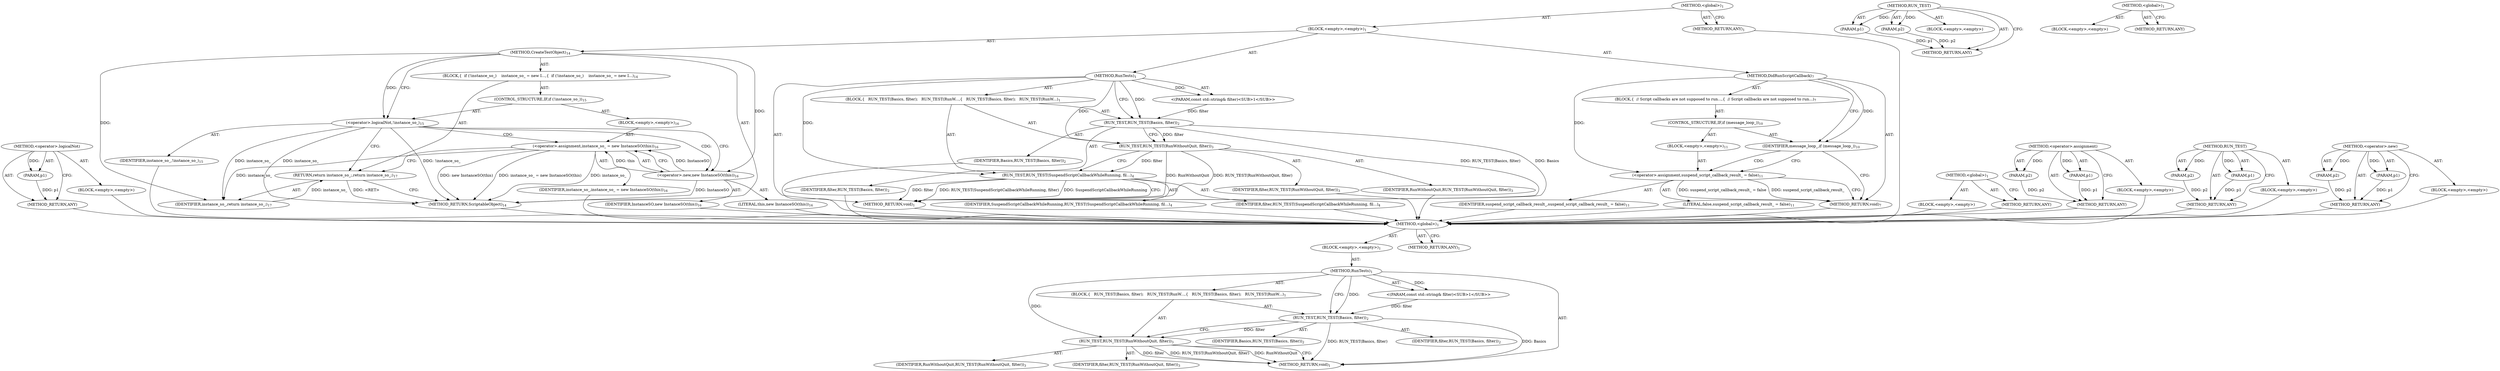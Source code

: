 digraph "&lt;operator&gt;.new" {
vulnerable_6 [label=<(METHOD,&lt;global&gt;)<SUB>1</SUB>>];
vulnerable_7 [label=<(BLOCK,&lt;empty&gt;,&lt;empty&gt;)<SUB>1</SUB>>];
vulnerable_8 [label=<(METHOD,RunTests)<SUB>1</SUB>>];
vulnerable_9 [label="<(PARAM,const std::string&amp; filter)<SUB>1</SUB>>"];
vulnerable_10 [label=<(BLOCK,{
   RUN_TEST(Basics, filter);
   RUN_TEST(RunW...,{
   RUN_TEST(Basics, filter);
   RUN_TEST(RunW...)<SUB>1</SUB>>];
vulnerable_11 [label=<(RUN_TEST,RUN_TEST(Basics, filter))<SUB>2</SUB>>];
vulnerable_12 [label=<(IDENTIFIER,Basics,RUN_TEST(Basics, filter))<SUB>2</SUB>>];
vulnerable_13 [label=<(IDENTIFIER,filter,RUN_TEST(Basics, filter))<SUB>2</SUB>>];
vulnerable_14 [label=<(RUN_TEST,RUN_TEST(RunWithoutQuit, filter))<SUB>3</SUB>>];
vulnerable_15 [label=<(IDENTIFIER,RunWithoutQuit,RUN_TEST(RunWithoutQuit, filter))<SUB>3</SUB>>];
vulnerable_16 [label=<(IDENTIFIER,filter,RUN_TEST(RunWithoutQuit, filter))<SUB>3</SUB>>];
vulnerable_17 [label=<(METHOD_RETURN,void)<SUB>1</SUB>>];
vulnerable_19 [label=<(METHOD_RETURN,ANY)<SUB>1</SUB>>];
vulnerable_34 [label=<(METHOD,RUN_TEST)>];
vulnerable_35 [label=<(PARAM,p1)>];
vulnerable_36 [label=<(PARAM,p2)>];
vulnerable_37 [label=<(BLOCK,&lt;empty&gt;,&lt;empty&gt;)>];
vulnerable_38 [label=<(METHOD_RETURN,ANY)>];
vulnerable_28 [label=<(METHOD,&lt;global&gt;)<SUB>1</SUB>>];
vulnerable_29 [label=<(BLOCK,&lt;empty&gt;,&lt;empty&gt;)>];
vulnerable_30 [label=<(METHOD_RETURN,ANY)>];
fixed_78 [label=<(METHOD,&lt;operator&gt;.logicalNot)>];
fixed_79 [label=<(PARAM,p1)>];
fixed_80 [label=<(BLOCK,&lt;empty&gt;,&lt;empty&gt;)>];
fixed_81 [label=<(METHOD_RETURN,ANY)>];
fixed_6 [label=<(METHOD,&lt;global&gt;)<SUB>1</SUB>>];
fixed_7 [label=<(BLOCK,&lt;empty&gt;,&lt;empty&gt;)<SUB>1</SUB>>];
fixed_8 [label=<(METHOD,RunTests)<SUB>1</SUB>>];
fixed_9 [label="<(PARAM,const std::string&amp; filter)<SUB>1</SUB>>"];
fixed_10 [label=<(BLOCK,{
   RUN_TEST(Basics, filter);
   RUN_TEST(RunW...,{
   RUN_TEST(Basics, filter);
   RUN_TEST(RunW...)<SUB>1</SUB>>];
fixed_11 [label=<(RUN_TEST,RUN_TEST(Basics, filter))<SUB>2</SUB>>];
fixed_12 [label=<(IDENTIFIER,Basics,RUN_TEST(Basics, filter))<SUB>2</SUB>>];
fixed_13 [label=<(IDENTIFIER,filter,RUN_TEST(Basics, filter))<SUB>2</SUB>>];
fixed_14 [label=<(RUN_TEST,RUN_TEST(RunWithoutQuit, filter))<SUB>3</SUB>>];
fixed_15 [label=<(IDENTIFIER,RunWithoutQuit,RUN_TEST(RunWithoutQuit, filter))<SUB>3</SUB>>];
fixed_16 [label=<(IDENTIFIER,filter,RUN_TEST(RunWithoutQuit, filter))<SUB>3</SUB>>];
fixed_17 [label=<(RUN_TEST,RUN_TEST(SuspendScriptCallbackWhileRunning, fil...)<SUB>4</SUB>>];
fixed_18 [label=<(IDENTIFIER,SuspendScriptCallbackWhileRunning,RUN_TEST(SuspendScriptCallbackWhileRunning, fil...)<SUB>4</SUB>>];
fixed_19 [label=<(IDENTIFIER,filter,RUN_TEST(SuspendScriptCallbackWhileRunning, fil...)<SUB>4</SUB>>];
fixed_20 [label=<(METHOD_RETURN,void)<SUB>1</SUB>>];
fixed_22 [label=<(METHOD,DidRunScriptCallback)<SUB>7</SUB>>];
fixed_23 [label=<(BLOCK,{
  // Script callbacks are not supposed to run...,{
  // Script callbacks are not supposed to run...)<SUB>7</SUB>>];
fixed_24 [label=<(CONTROL_STRUCTURE,IF,if (message_loop_))<SUB>10</SUB>>];
fixed_25 [label=<(IDENTIFIER,message_loop_,if (message_loop_))<SUB>10</SUB>>];
fixed_26 [label=<(BLOCK,&lt;empty&gt;,&lt;empty&gt;)<SUB>11</SUB>>];
fixed_27 [label=<(&lt;operator&gt;.assignment,suspend_script_callback_result_ = false)<SUB>11</SUB>>];
fixed_28 [label=<(IDENTIFIER,suspend_script_callback_result_,suspend_script_callback_result_ = false)<SUB>11</SUB>>];
fixed_29 [label=<(LITERAL,false,suspend_script_callback_result_ = false)<SUB>11</SUB>>];
fixed_30 [label=<(METHOD_RETURN,void)<SUB>7</SUB>>];
fixed_32 [label=<(METHOD,CreateTestObject)<SUB>14</SUB>>];
fixed_33 [label=<(BLOCK,{
  if (!instance_so_)
    instance_so_ = new I...,{
  if (!instance_so_)
    instance_so_ = new I...)<SUB>14</SUB>>];
fixed_34 [label=<(CONTROL_STRUCTURE,IF,if (!instance_so_))<SUB>15</SUB>>];
fixed_35 [label=<(&lt;operator&gt;.logicalNot,!instance_so_)<SUB>15</SUB>>];
fixed_36 [label=<(IDENTIFIER,instance_so_,!instance_so_)<SUB>15</SUB>>];
fixed_37 [label=<(BLOCK,&lt;empty&gt;,&lt;empty&gt;)<SUB>16</SUB>>];
fixed_38 [label=<(&lt;operator&gt;.assignment,instance_so_ = new InstanceSO(this))<SUB>16</SUB>>];
fixed_39 [label=<(IDENTIFIER,instance_so_,instance_so_ = new InstanceSO(this))<SUB>16</SUB>>];
fixed_40 [label=<(&lt;operator&gt;.new,new InstanceSO(this))<SUB>16</SUB>>];
fixed_41 [label=<(IDENTIFIER,InstanceSO,new InstanceSO(this))<SUB>16</SUB>>];
fixed_42 [label=<(LITERAL,this,new InstanceSO(this))<SUB>16</SUB>>];
fixed_43 [label=<(RETURN,return instance_so_;,return instance_so_;)<SUB>17</SUB>>];
fixed_44 [label=<(IDENTIFIER,instance_so_,return instance_so_;)<SUB>17</SUB>>];
fixed_45 [label=<(METHOD_RETURN,ScriptableObject)<SUB>14</SUB>>];
fixed_47 [label=<(METHOD_RETURN,ANY)<SUB>1</SUB>>];
fixed_62 [label=<(METHOD,&lt;global&gt;)<SUB>1</SUB>>];
fixed_63 [label=<(BLOCK,&lt;empty&gt;,&lt;empty&gt;)>];
fixed_64 [label=<(METHOD_RETURN,ANY)>];
fixed_73 [label=<(METHOD,&lt;operator&gt;.assignment)>];
fixed_74 [label=<(PARAM,p1)>];
fixed_75 [label=<(PARAM,p2)>];
fixed_76 [label=<(BLOCK,&lt;empty&gt;,&lt;empty&gt;)>];
fixed_77 [label=<(METHOD_RETURN,ANY)>];
fixed_68 [label=<(METHOD,RUN_TEST)>];
fixed_69 [label=<(PARAM,p1)>];
fixed_70 [label=<(PARAM,p2)>];
fixed_71 [label=<(BLOCK,&lt;empty&gt;,&lt;empty&gt;)>];
fixed_72 [label=<(METHOD_RETURN,ANY)>];
fixed_82 [label=<(METHOD,&lt;operator&gt;.new)>];
fixed_83 [label=<(PARAM,p1)>];
fixed_84 [label=<(PARAM,p2)>];
fixed_85 [label=<(BLOCK,&lt;empty&gt;,&lt;empty&gt;)>];
fixed_86 [label=<(METHOD_RETURN,ANY)>];
vulnerable_6 -> vulnerable_7  [key=0, label="AST: "];
vulnerable_6 -> vulnerable_19  [key=0, label="AST: "];
vulnerable_6 -> vulnerable_19  [key=1, label="CFG: "];
vulnerable_7 -> vulnerable_8  [key=0, label="AST: "];
vulnerable_8 -> vulnerable_9  [key=0, label="AST: "];
vulnerable_8 -> vulnerable_9  [key=1, label="DDG: "];
vulnerable_8 -> vulnerable_10  [key=0, label="AST: "];
vulnerable_8 -> vulnerable_17  [key=0, label="AST: "];
vulnerable_8 -> vulnerable_11  [key=0, label="CFG: "];
vulnerable_8 -> vulnerable_11  [key=1, label="DDG: "];
vulnerable_8 -> vulnerable_14  [key=0, label="DDG: "];
vulnerable_9 -> vulnerable_11  [key=0, label="DDG: filter"];
vulnerable_10 -> vulnerable_11  [key=0, label="AST: "];
vulnerable_10 -> vulnerable_14  [key=0, label="AST: "];
vulnerable_11 -> vulnerable_12  [key=0, label="AST: "];
vulnerable_11 -> vulnerable_13  [key=0, label="AST: "];
vulnerable_11 -> vulnerable_14  [key=0, label="CFG: "];
vulnerable_11 -> vulnerable_14  [key=1, label="DDG: filter"];
vulnerable_11 -> vulnerable_17  [key=0, label="DDG: RUN_TEST(Basics, filter)"];
vulnerable_11 -> vulnerable_17  [key=1, label="DDG: Basics"];
vulnerable_14 -> vulnerable_15  [key=0, label="AST: "];
vulnerable_14 -> vulnerable_16  [key=0, label="AST: "];
vulnerable_14 -> vulnerable_17  [key=0, label="CFG: "];
vulnerable_14 -> vulnerable_17  [key=1, label="DDG: filter"];
vulnerable_14 -> vulnerable_17  [key=2, label="DDG: RUN_TEST(RunWithoutQuit, filter)"];
vulnerable_14 -> vulnerable_17  [key=3, label="DDG: RunWithoutQuit"];
vulnerable_34 -> vulnerable_35  [key=0, label="AST: "];
vulnerable_34 -> vulnerable_35  [key=1, label="DDG: "];
vulnerable_34 -> vulnerable_37  [key=0, label="AST: "];
vulnerable_34 -> vulnerable_36  [key=0, label="AST: "];
vulnerable_34 -> vulnerable_36  [key=1, label="DDG: "];
vulnerable_34 -> vulnerable_38  [key=0, label="AST: "];
vulnerable_34 -> vulnerable_38  [key=1, label="CFG: "];
vulnerable_35 -> vulnerable_38  [key=0, label="DDG: p1"];
vulnerable_36 -> vulnerable_38  [key=0, label="DDG: p2"];
vulnerable_28 -> vulnerable_29  [key=0, label="AST: "];
vulnerable_28 -> vulnerable_30  [key=0, label="AST: "];
vulnerable_28 -> vulnerable_30  [key=1, label="CFG: "];
fixed_78 -> fixed_79  [key=0, label="AST: "];
fixed_78 -> fixed_79  [key=1, label="DDG: "];
fixed_78 -> fixed_80  [key=0, label="AST: "];
fixed_78 -> fixed_81  [key=0, label="AST: "];
fixed_78 -> fixed_81  [key=1, label="CFG: "];
fixed_79 -> fixed_81  [key=0, label="DDG: p1"];
fixed_80 -> vulnerable_6  [key=0];
fixed_81 -> vulnerable_6  [key=0];
fixed_6 -> fixed_7  [key=0, label="AST: "];
fixed_6 -> fixed_47  [key=0, label="AST: "];
fixed_6 -> fixed_47  [key=1, label="CFG: "];
fixed_7 -> fixed_8  [key=0, label="AST: "];
fixed_7 -> fixed_22  [key=0, label="AST: "];
fixed_7 -> fixed_32  [key=0, label="AST: "];
fixed_8 -> fixed_9  [key=0, label="AST: "];
fixed_8 -> fixed_9  [key=1, label="DDG: "];
fixed_8 -> fixed_10  [key=0, label="AST: "];
fixed_8 -> fixed_20  [key=0, label="AST: "];
fixed_8 -> fixed_11  [key=0, label="CFG: "];
fixed_8 -> fixed_11  [key=1, label="DDG: "];
fixed_8 -> fixed_14  [key=0, label="DDG: "];
fixed_8 -> fixed_17  [key=0, label="DDG: "];
fixed_9 -> fixed_11  [key=0, label="DDG: filter"];
fixed_10 -> fixed_11  [key=0, label="AST: "];
fixed_10 -> fixed_14  [key=0, label="AST: "];
fixed_10 -> fixed_17  [key=0, label="AST: "];
fixed_11 -> fixed_12  [key=0, label="AST: "];
fixed_11 -> fixed_13  [key=0, label="AST: "];
fixed_11 -> fixed_14  [key=0, label="CFG: "];
fixed_11 -> fixed_14  [key=1, label="DDG: filter"];
fixed_11 -> fixed_20  [key=0, label="DDG: RUN_TEST(Basics, filter)"];
fixed_11 -> fixed_20  [key=1, label="DDG: Basics"];
fixed_12 -> vulnerable_6  [key=0];
fixed_13 -> vulnerable_6  [key=0];
fixed_14 -> fixed_15  [key=0, label="AST: "];
fixed_14 -> fixed_16  [key=0, label="AST: "];
fixed_14 -> fixed_17  [key=0, label="CFG: "];
fixed_14 -> fixed_17  [key=1, label="DDG: filter"];
fixed_14 -> fixed_20  [key=0, label="DDG: RUN_TEST(RunWithoutQuit, filter)"];
fixed_14 -> fixed_20  [key=1, label="DDG: RunWithoutQuit"];
fixed_15 -> vulnerable_6  [key=0];
fixed_16 -> vulnerable_6  [key=0];
fixed_17 -> fixed_18  [key=0, label="AST: "];
fixed_17 -> fixed_19  [key=0, label="AST: "];
fixed_17 -> fixed_20  [key=0, label="CFG: "];
fixed_17 -> fixed_20  [key=1, label="DDG: filter"];
fixed_17 -> fixed_20  [key=2, label="DDG: RUN_TEST(SuspendScriptCallbackWhileRunning, filter)"];
fixed_17 -> fixed_20  [key=3, label="DDG: SuspendScriptCallbackWhileRunning"];
fixed_18 -> vulnerable_6  [key=0];
fixed_19 -> vulnerable_6  [key=0];
fixed_20 -> vulnerable_6  [key=0];
fixed_22 -> fixed_23  [key=0, label="AST: "];
fixed_22 -> fixed_30  [key=0, label="AST: "];
fixed_22 -> fixed_25  [key=0, label="CFG: "];
fixed_22 -> fixed_25  [key=1, label="DDG: "];
fixed_22 -> fixed_27  [key=0, label="DDG: "];
fixed_23 -> fixed_24  [key=0, label="AST: "];
fixed_24 -> fixed_25  [key=0, label="AST: "];
fixed_24 -> fixed_26  [key=0, label="AST: "];
fixed_25 -> fixed_30  [key=0, label="CFG: "];
fixed_25 -> fixed_27  [key=0, label="CFG: "];
fixed_25 -> fixed_27  [key=1, label="CDG: "];
fixed_26 -> fixed_27  [key=0, label="AST: "];
fixed_27 -> fixed_28  [key=0, label="AST: "];
fixed_27 -> fixed_29  [key=0, label="AST: "];
fixed_27 -> fixed_30  [key=0, label="CFG: "];
fixed_27 -> fixed_30  [key=1, label="DDG: suspend_script_callback_result_ = false"];
fixed_27 -> fixed_30  [key=2, label="DDG: suspend_script_callback_result_"];
fixed_28 -> vulnerable_6  [key=0];
fixed_29 -> vulnerable_6  [key=0];
fixed_30 -> vulnerable_6  [key=0];
fixed_32 -> fixed_33  [key=0, label="AST: "];
fixed_32 -> fixed_45  [key=0, label="AST: "];
fixed_32 -> fixed_35  [key=0, label="CFG: "];
fixed_32 -> fixed_35  [key=1, label="DDG: "];
fixed_32 -> fixed_44  [key=0, label="DDG: "];
fixed_32 -> fixed_40  [key=0, label="DDG: "];
fixed_33 -> fixed_34  [key=0, label="AST: "];
fixed_33 -> fixed_43  [key=0, label="AST: "];
fixed_34 -> fixed_35  [key=0, label="AST: "];
fixed_34 -> fixed_37  [key=0, label="AST: "];
fixed_35 -> fixed_36  [key=0, label="AST: "];
fixed_35 -> fixed_40  [key=0, label="CFG: "];
fixed_35 -> fixed_40  [key=1, label="CDG: "];
fixed_35 -> fixed_43  [key=0, label="CFG: "];
fixed_35 -> fixed_45  [key=0, label="DDG: instance_so_"];
fixed_35 -> fixed_45  [key=1, label="DDG: !instance_so_"];
fixed_35 -> fixed_44  [key=0, label="DDG: instance_so_"];
fixed_35 -> fixed_38  [key=0, label="CDG: "];
fixed_36 -> vulnerable_6  [key=0];
fixed_37 -> fixed_38  [key=0, label="AST: "];
fixed_38 -> fixed_39  [key=0, label="AST: "];
fixed_38 -> fixed_40  [key=0, label="AST: "];
fixed_38 -> fixed_43  [key=0, label="CFG: "];
fixed_38 -> fixed_45  [key=0, label="DDG: instance_so_"];
fixed_38 -> fixed_45  [key=1, label="DDG: new InstanceSO(this)"];
fixed_38 -> fixed_45  [key=2, label="DDG: instance_so_ = new InstanceSO(this)"];
fixed_38 -> fixed_44  [key=0, label="DDG: instance_so_"];
fixed_39 -> vulnerable_6  [key=0];
fixed_40 -> fixed_41  [key=0, label="AST: "];
fixed_40 -> fixed_42  [key=0, label="AST: "];
fixed_40 -> fixed_38  [key=0, label="CFG: "];
fixed_40 -> fixed_38  [key=1, label="DDG: InstanceSO"];
fixed_40 -> fixed_38  [key=2, label="DDG: this"];
fixed_40 -> fixed_45  [key=0, label="DDG: InstanceSO"];
fixed_41 -> vulnerable_6  [key=0];
fixed_42 -> vulnerable_6  [key=0];
fixed_43 -> fixed_44  [key=0, label="AST: "];
fixed_43 -> fixed_45  [key=0, label="CFG: "];
fixed_43 -> fixed_45  [key=1, label="DDG: &lt;RET&gt;"];
fixed_44 -> fixed_43  [key=0, label="DDG: instance_so_"];
fixed_45 -> vulnerable_6  [key=0];
fixed_47 -> vulnerable_6  [key=0];
fixed_62 -> fixed_63  [key=0, label="AST: "];
fixed_62 -> fixed_64  [key=0, label="AST: "];
fixed_62 -> fixed_64  [key=1, label="CFG: "];
fixed_63 -> vulnerable_6  [key=0];
fixed_64 -> vulnerable_6  [key=0];
fixed_73 -> fixed_74  [key=0, label="AST: "];
fixed_73 -> fixed_74  [key=1, label="DDG: "];
fixed_73 -> fixed_76  [key=0, label="AST: "];
fixed_73 -> fixed_75  [key=0, label="AST: "];
fixed_73 -> fixed_75  [key=1, label="DDG: "];
fixed_73 -> fixed_77  [key=0, label="AST: "];
fixed_73 -> fixed_77  [key=1, label="CFG: "];
fixed_74 -> fixed_77  [key=0, label="DDG: p1"];
fixed_75 -> fixed_77  [key=0, label="DDG: p2"];
fixed_76 -> vulnerable_6  [key=0];
fixed_77 -> vulnerable_6  [key=0];
fixed_68 -> fixed_69  [key=0, label="AST: "];
fixed_68 -> fixed_69  [key=1, label="DDG: "];
fixed_68 -> fixed_71  [key=0, label="AST: "];
fixed_68 -> fixed_70  [key=0, label="AST: "];
fixed_68 -> fixed_70  [key=1, label="DDG: "];
fixed_68 -> fixed_72  [key=0, label="AST: "];
fixed_68 -> fixed_72  [key=1, label="CFG: "];
fixed_69 -> fixed_72  [key=0, label="DDG: p1"];
fixed_70 -> fixed_72  [key=0, label="DDG: p2"];
fixed_71 -> vulnerable_6  [key=0];
fixed_72 -> vulnerable_6  [key=0];
fixed_82 -> fixed_83  [key=0, label="AST: "];
fixed_82 -> fixed_83  [key=1, label="DDG: "];
fixed_82 -> fixed_85  [key=0, label="AST: "];
fixed_82 -> fixed_84  [key=0, label="AST: "];
fixed_82 -> fixed_84  [key=1, label="DDG: "];
fixed_82 -> fixed_86  [key=0, label="AST: "];
fixed_82 -> fixed_86  [key=1, label="CFG: "];
fixed_83 -> fixed_86  [key=0, label="DDG: p1"];
fixed_84 -> fixed_86  [key=0, label="DDG: p2"];
fixed_85 -> vulnerable_6  [key=0];
fixed_86 -> vulnerable_6  [key=0];
}
